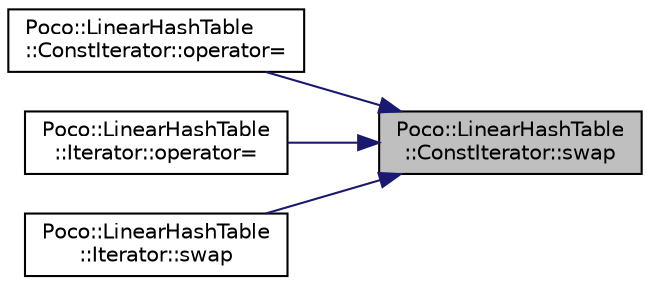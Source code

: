 digraph "Poco::LinearHashTable::ConstIterator::swap"
{
 // LATEX_PDF_SIZE
  edge [fontname="Helvetica",fontsize="10",labelfontname="Helvetica",labelfontsize="10"];
  node [fontname="Helvetica",fontsize="10",shape=record];
  rankdir="RL";
  Node1 [label="Poco::LinearHashTable\l::ConstIterator::swap",height=0.2,width=0.4,color="black", fillcolor="grey75", style="filled", fontcolor="black",tooltip=" "];
  Node1 -> Node2 [dir="back",color="midnightblue",fontsize="10",style="solid"];
  Node2 [label="Poco::LinearHashTable\l::ConstIterator::operator=",height=0.2,width=0.4,color="black", fillcolor="white", style="filled",URL="$classPoco_1_1LinearHashTable_1_1ConstIterator.html#ac36c2c26f9c3c4594c6d2a48a0ad2f9e",tooltip=" "];
  Node1 -> Node3 [dir="back",color="midnightblue",fontsize="10",style="solid"];
  Node3 [label="Poco::LinearHashTable\l::Iterator::operator=",height=0.2,width=0.4,color="black", fillcolor="white", style="filled",URL="$classPoco_1_1LinearHashTable_1_1Iterator.html#a6eec546763f6883f73ebc87f68ba0e52",tooltip=" "];
  Node1 -> Node4 [dir="back",color="midnightblue",fontsize="10",style="solid"];
  Node4 [label="Poco::LinearHashTable\l::Iterator::swap",height=0.2,width=0.4,color="black", fillcolor="white", style="filled",URL="$classPoco_1_1LinearHashTable_1_1Iterator.html#a5c962572b6a261498d84291fe7f44cdf",tooltip=" "];
}
